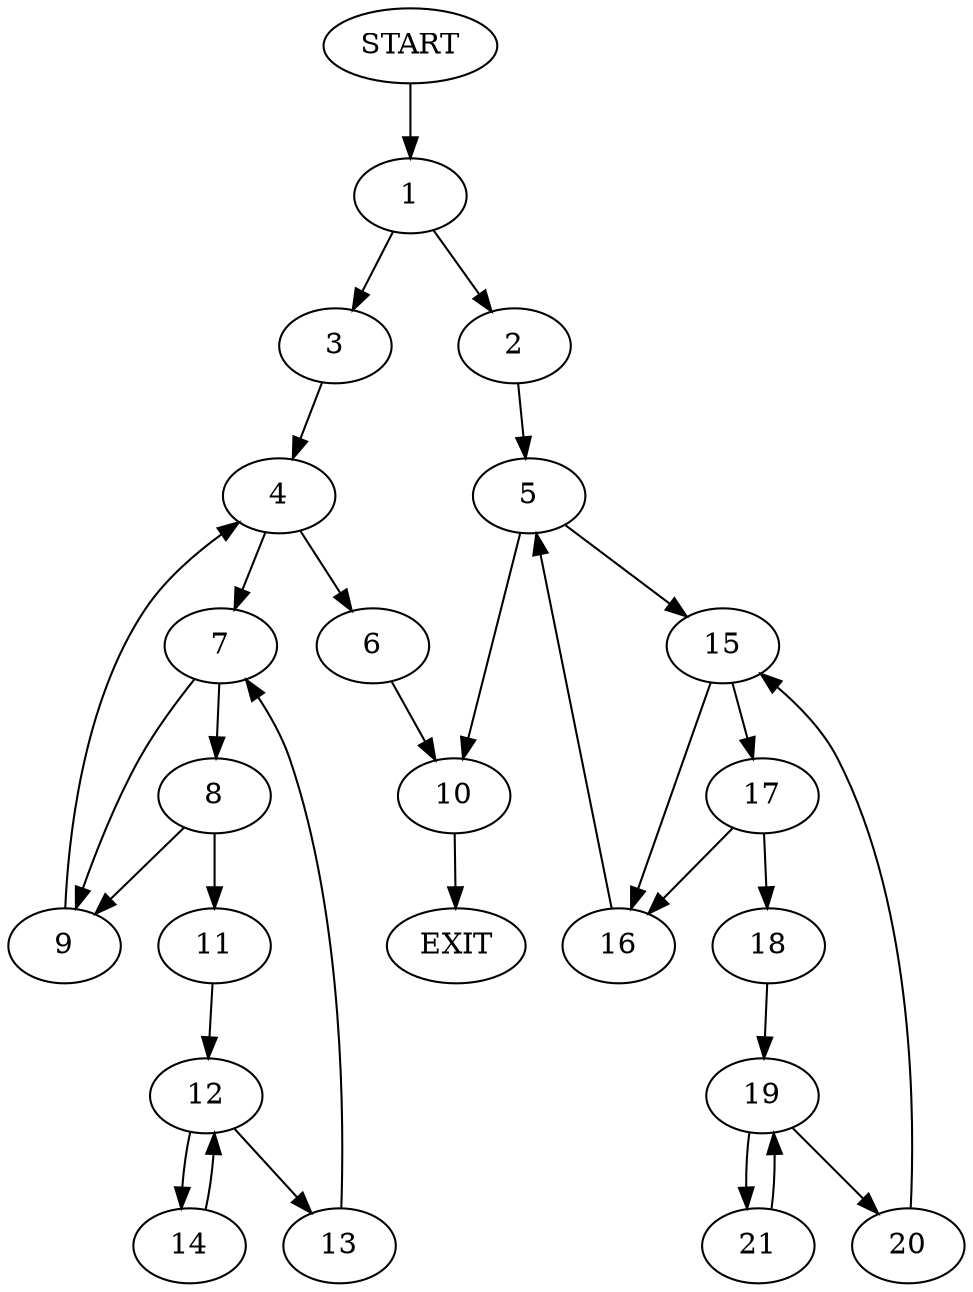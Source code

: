 digraph {
0 [label="START"]
22 [label="EXIT"]
0 -> 1
1 -> 2
1 -> 3
3 -> 4
2 -> 5
4 -> 6
4 -> 7
7 -> 8
7 -> 9
6 -> 10
9 -> 4
8 -> 9
8 -> 11
11 -> 12
12 -> 13
12 -> 14
13 -> 7
14 -> 12
10 -> 22
5 -> 15
5 -> 10
15 -> 16
15 -> 17
16 -> 5
17 -> 18
17 -> 16
18 -> 19
19 -> 20
19 -> 21
21 -> 19
20 -> 15
}
